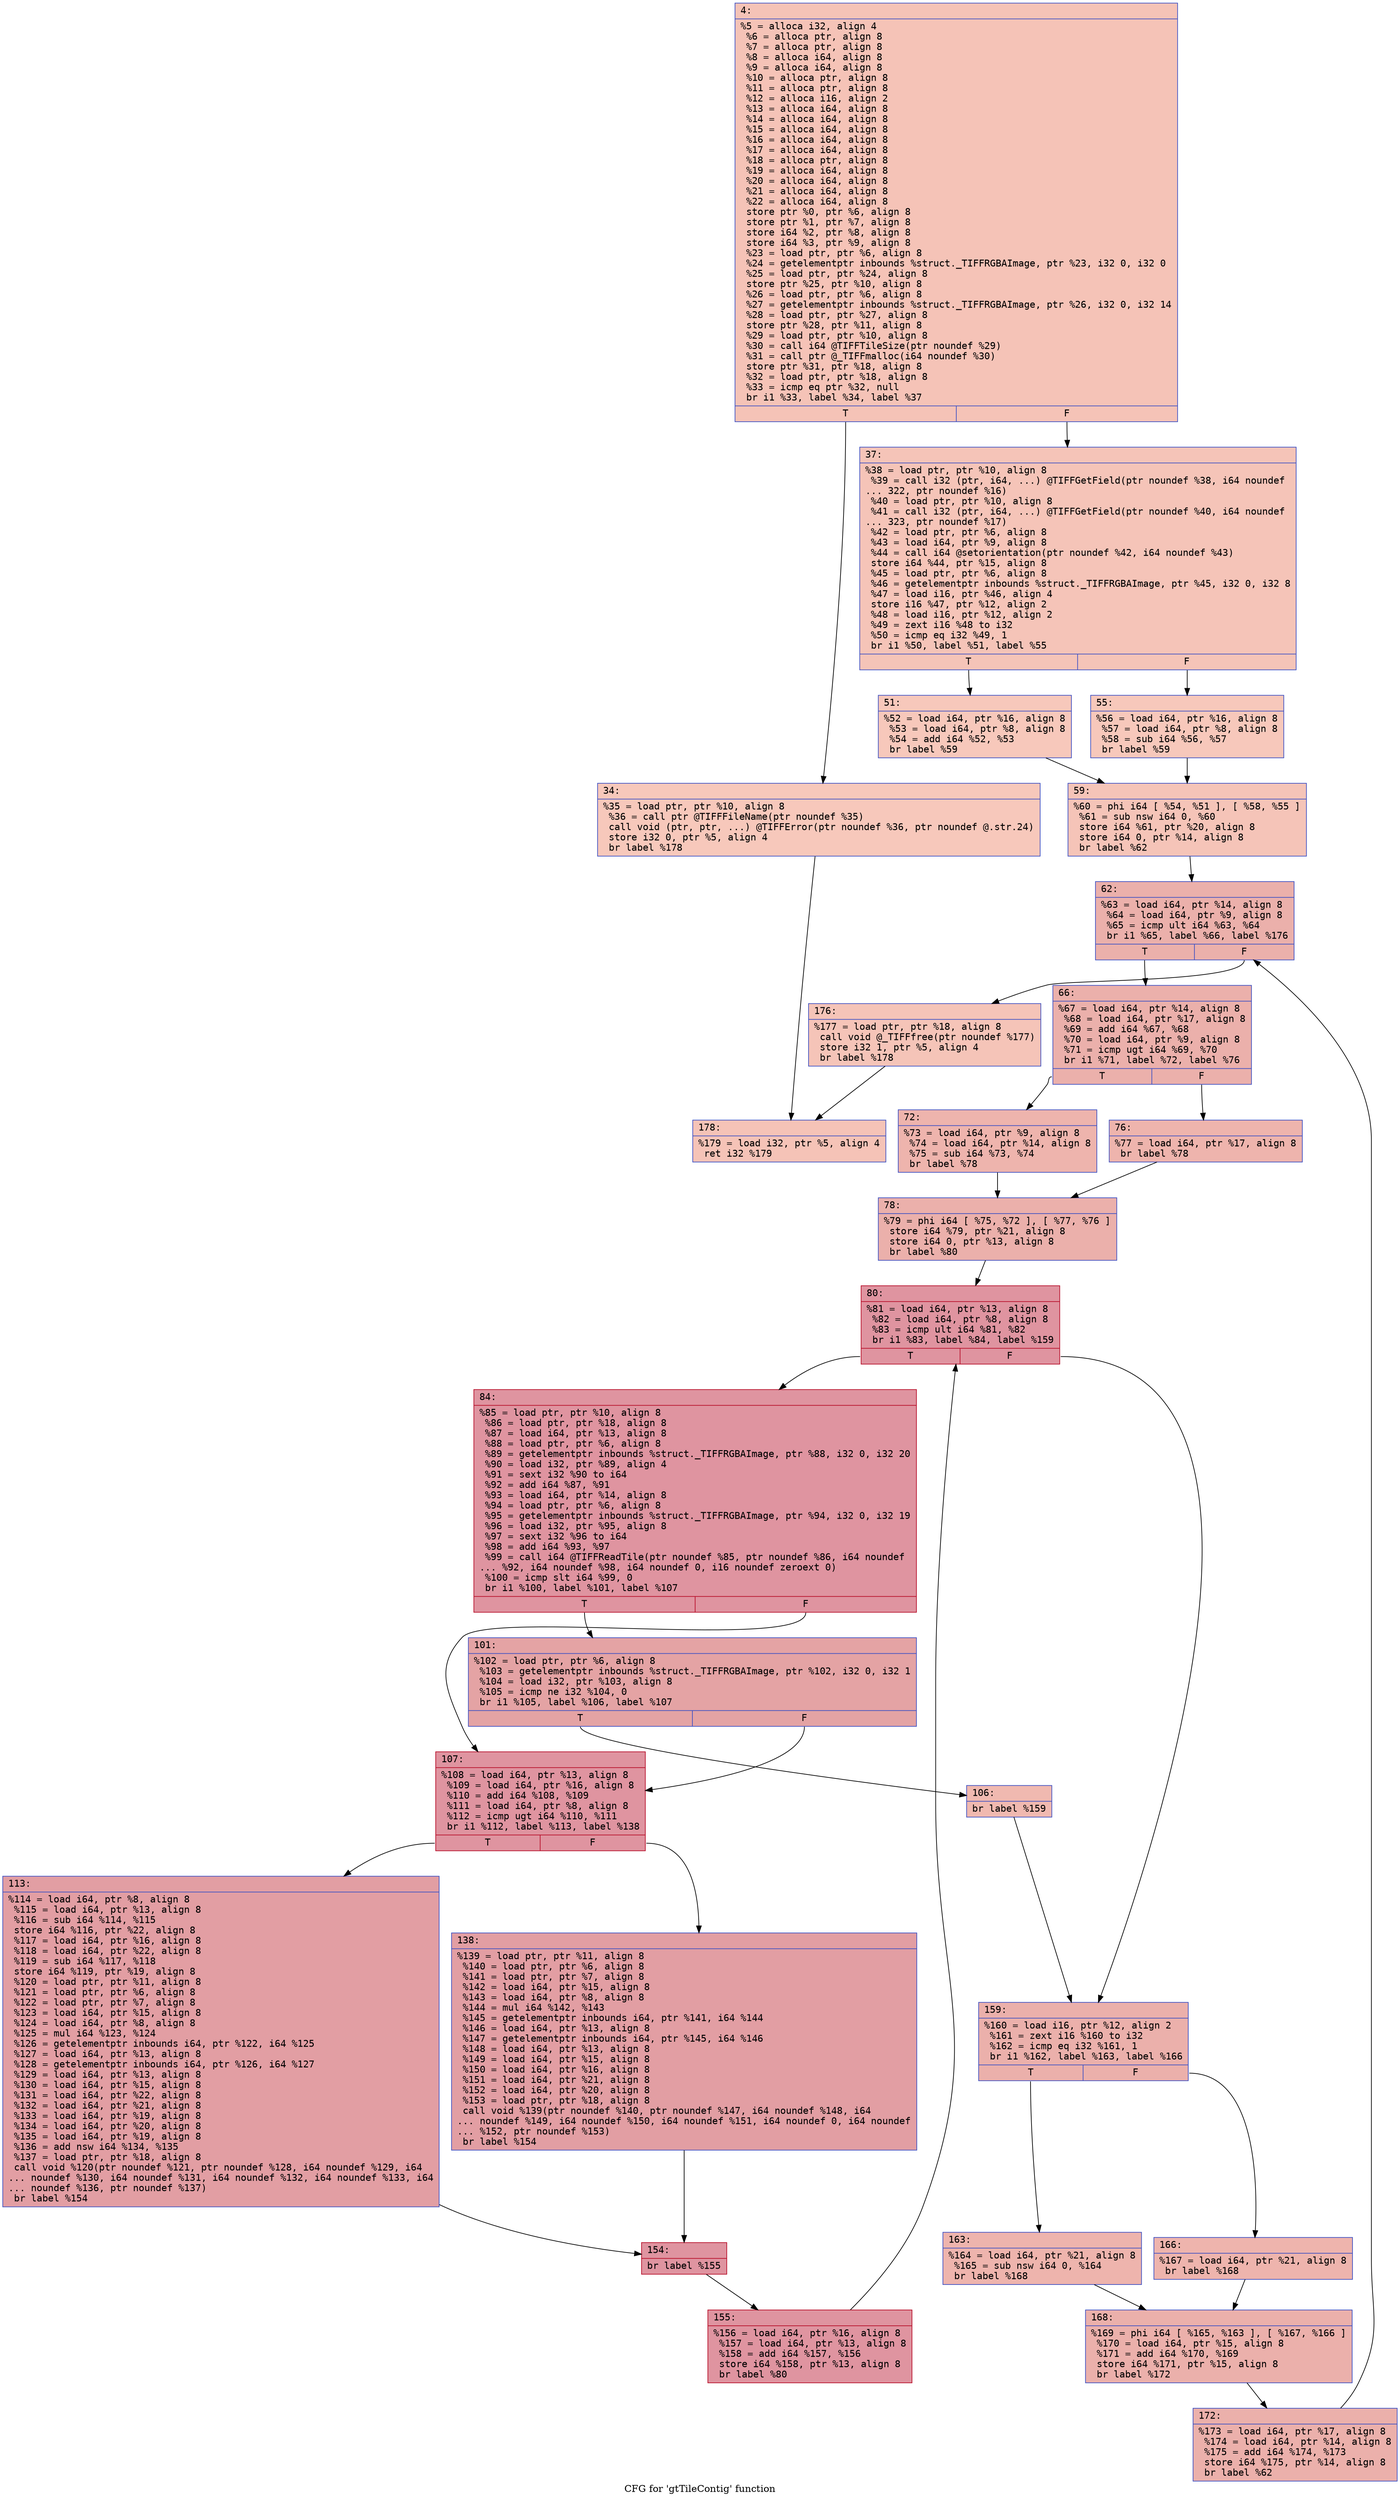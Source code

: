 digraph "CFG for 'gtTileContig' function" {
	label="CFG for 'gtTileContig' function";

	Node0x600002a306e0 [shape=record,color="#3d50c3ff", style=filled, fillcolor="#e8765c70" fontname="Courier",label="{4:\l|  %5 = alloca i32, align 4\l  %6 = alloca ptr, align 8\l  %7 = alloca ptr, align 8\l  %8 = alloca i64, align 8\l  %9 = alloca i64, align 8\l  %10 = alloca ptr, align 8\l  %11 = alloca ptr, align 8\l  %12 = alloca i16, align 2\l  %13 = alloca i64, align 8\l  %14 = alloca i64, align 8\l  %15 = alloca i64, align 8\l  %16 = alloca i64, align 8\l  %17 = alloca i64, align 8\l  %18 = alloca ptr, align 8\l  %19 = alloca i64, align 8\l  %20 = alloca i64, align 8\l  %21 = alloca i64, align 8\l  %22 = alloca i64, align 8\l  store ptr %0, ptr %6, align 8\l  store ptr %1, ptr %7, align 8\l  store i64 %2, ptr %8, align 8\l  store i64 %3, ptr %9, align 8\l  %23 = load ptr, ptr %6, align 8\l  %24 = getelementptr inbounds %struct._TIFFRGBAImage, ptr %23, i32 0, i32 0\l  %25 = load ptr, ptr %24, align 8\l  store ptr %25, ptr %10, align 8\l  %26 = load ptr, ptr %6, align 8\l  %27 = getelementptr inbounds %struct._TIFFRGBAImage, ptr %26, i32 0, i32 14\l  %28 = load ptr, ptr %27, align 8\l  store ptr %28, ptr %11, align 8\l  %29 = load ptr, ptr %10, align 8\l  %30 = call i64 @TIFFTileSize(ptr noundef %29)\l  %31 = call ptr @_TIFFmalloc(i64 noundef %30)\l  store ptr %31, ptr %18, align 8\l  %32 = load ptr, ptr %18, align 8\l  %33 = icmp eq ptr %32, null\l  br i1 %33, label %34, label %37\l|{<s0>T|<s1>F}}"];
	Node0x600002a306e0:s0 -> Node0x600002a30730[tooltip="4 -> 34\nProbability 37.50%" ];
	Node0x600002a306e0:s1 -> Node0x600002a30780[tooltip="4 -> 37\nProbability 62.50%" ];
	Node0x600002a30730 [shape=record,color="#3d50c3ff", style=filled, fillcolor="#ed836670" fontname="Courier",label="{34:\l|  %35 = load ptr, ptr %10, align 8\l  %36 = call ptr @TIFFFileName(ptr noundef %35)\l  call void (ptr, ptr, ...) @TIFFError(ptr noundef %36, ptr noundef @.str.24)\l  store i32 0, ptr %5, align 4\l  br label %178\l}"];
	Node0x600002a30730 -> Node0x600002a30f00[tooltip="34 -> 178\nProbability 100.00%" ];
	Node0x600002a30780 [shape=record,color="#3d50c3ff", style=filled, fillcolor="#e97a5f70" fontname="Courier",label="{37:\l|  %38 = load ptr, ptr %10, align 8\l  %39 = call i32 (ptr, i64, ...) @TIFFGetField(ptr noundef %38, i64 noundef\l... 322, ptr noundef %16)\l  %40 = load ptr, ptr %10, align 8\l  %41 = call i32 (ptr, i64, ...) @TIFFGetField(ptr noundef %40, i64 noundef\l... 323, ptr noundef %17)\l  %42 = load ptr, ptr %6, align 8\l  %43 = load i64, ptr %9, align 8\l  %44 = call i64 @setorientation(ptr noundef %42, i64 noundef %43)\l  store i64 %44, ptr %15, align 8\l  %45 = load ptr, ptr %6, align 8\l  %46 = getelementptr inbounds %struct._TIFFRGBAImage, ptr %45, i32 0, i32 8\l  %47 = load i16, ptr %46, align 4\l  store i16 %47, ptr %12, align 2\l  %48 = load i16, ptr %12, align 2\l  %49 = zext i16 %48 to i32\l  %50 = icmp eq i32 %49, 1\l  br i1 %50, label %51, label %55\l|{<s0>T|<s1>F}}"];
	Node0x600002a30780:s0 -> Node0x600002a307d0[tooltip="37 -> 51\nProbability 50.00%" ];
	Node0x600002a30780:s1 -> Node0x600002a30820[tooltip="37 -> 55\nProbability 50.00%" ];
	Node0x600002a307d0 [shape=record,color="#3d50c3ff", style=filled, fillcolor="#ed836670" fontname="Courier",label="{51:\l|  %52 = load i64, ptr %16, align 8\l  %53 = load i64, ptr %8, align 8\l  %54 = add i64 %52, %53\l  br label %59\l}"];
	Node0x600002a307d0 -> Node0x600002a30870[tooltip="51 -> 59\nProbability 100.00%" ];
	Node0x600002a30820 [shape=record,color="#3d50c3ff", style=filled, fillcolor="#ed836670" fontname="Courier",label="{55:\l|  %56 = load i64, ptr %16, align 8\l  %57 = load i64, ptr %8, align 8\l  %58 = sub i64 %56, %57\l  br label %59\l}"];
	Node0x600002a30820 -> Node0x600002a30870[tooltip="55 -> 59\nProbability 100.00%" ];
	Node0x600002a30870 [shape=record,color="#3d50c3ff", style=filled, fillcolor="#e97a5f70" fontname="Courier",label="{59:\l|  %60 = phi i64 [ %54, %51 ], [ %58, %55 ]\l  %61 = sub nsw i64 0, %60\l  store i64 %61, ptr %20, align 8\l  store i64 0, ptr %14, align 8\l  br label %62\l}"];
	Node0x600002a30870 -> Node0x600002a308c0[tooltip="59 -> 62\nProbability 100.00%" ];
	Node0x600002a308c0 [shape=record,color="#3d50c3ff", style=filled, fillcolor="#d24b4070" fontname="Courier",label="{62:\l|  %63 = load i64, ptr %14, align 8\l  %64 = load i64, ptr %9, align 8\l  %65 = icmp ult i64 %63, %64\l  br i1 %65, label %66, label %176\l|{<s0>T|<s1>F}}"];
	Node0x600002a308c0:s0 -> Node0x600002a30910[tooltip="62 -> 66\nProbability 96.88%" ];
	Node0x600002a308c0:s1 -> Node0x600002a30eb0[tooltip="62 -> 176\nProbability 3.12%" ];
	Node0x600002a30910 [shape=record,color="#3d50c3ff", style=filled, fillcolor="#d24b4070" fontname="Courier",label="{66:\l|  %67 = load i64, ptr %14, align 8\l  %68 = load i64, ptr %17, align 8\l  %69 = add i64 %67, %68\l  %70 = load i64, ptr %9, align 8\l  %71 = icmp ugt i64 %69, %70\l  br i1 %71, label %72, label %76\l|{<s0>T|<s1>F}}"];
	Node0x600002a30910:s0 -> Node0x600002a30960[tooltip="66 -> 72\nProbability 50.00%" ];
	Node0x600002a30910:s1 -> Node0x600002a309b0[tooltip="66 -> 76\nProbability 50.00%" ];
	Node0x600002a30960 [shape=record,color="#3d50c3ff", style=filled, fillcolor="#d8564670" fontname="Courier",label="{72:\l|  %73 = load i64, ptr %9, align 8\l  %74 = load i64, ptr %14, align 8\l  %75 = sub i64 %73, %74\l  br label %78\l}"];
	Node0x600002a30960 -> Node0x600002a30a00[tooltip="72 -> 78\nProbability 100.00%" ];
	Node0x600002a309b0 [shape=record,color="#3d50c3ff", style=filled, fillcolor="#d8564670" fontname="Courier",label="{76:\l|  %77 = load i64, ptr %17, align 8\l  br label %78\l}"];
	Node0x600002a309b0 -> Node0x600002a30a00[tooltip="76 -> 78\nProbability 100.00%" ];
	Node0x600002a30a00 [shape=record,color="#3d50c3ff", style=filled, fillcolor="#d24b4070" fontname="Courier",label="{78:\l|  %79 = phi i64 [ %75, %72 ], [ %77, %76 ]\l  store i64 %79, ptr %21, align 8\l  store i64 0, ptr %13, align 8\l  br label %80\l}"];
	Node0x600002a30a00 -> Node0x600002a30a50[tooltip="78 -> 80\nProbability 100.00%" ];
	Node0x600002a30a50 [shape=record,color="#b70d28ff", style=filled, fillcolor="#b70d2870" fontname="Courier",label="{80:\l|  %81 = load i64, ptr %13, align 8\l  %82 = load i64, ptr %8, align 8\l  %83 = icmp ult i64 %81, %82\l  br i1 %83, label %84, label %159\l|{<s0>T|<s1>F}}"];
	Node0x600002a30a50:s0 -> Node0x600002a30aa0[tooltip="80 -> 84\nProbability 96.88%" ];
	Node0x600002a30a50:s1 -> Node0x600002a30d20[tooltip="80 -> 159\nProbability 3.12%" ];
	Node0x600002a30aa0 [shape=record,color="#b70d28ff", style=filled, fillcolor="#b70d2870" fontname="Courier",label="{84:\l|  %85 = load ptr, ptr %10, align 8\l  %86 = load ptr, ptr %18, align 8\l  %87 = load i64, ptr %13, align 8\l  %88 = load ptr, ptr %6, align 8\l  %89 = getelementptr inbounds %struct._TIFFRGBAImage, ptr %88, i32 0, i32 20\l  %90 = load i32, ptr %89, align 4\l  %91 = sext i32 %90 to i64\l  %92 = add i64 %87, %91\l  %93 = load i64, ptr %14, align 8\l  %94 = load ptr, ptr %6, align 8\l  %95 = getelementptr inbounds %struct._TIFFRGBAImage, ptr %94, i32 0, i32 19\l  %96 = load i32, ptr %95, align 8\l  %97 = sext i32 %96 to i64\l  %98 = add i64 %93, %97\l  %99 = call i64 @TIFFReadTile(ptr noundef %85, ptr noundef %86, i64 noundef\l... %92, i64 noundef %98, i64 noundef 0, i16 noundef zeroext 0)\l  %100 = icmp slt i64 %99, 0\l  br i1 %100, label %101, label %107\l|{<s0>T|<s1>F}}"];
	Node0x600002a30aa0:s0 -> Node0x600002a30af0[tooltip="84 -> 101\nProbability 37.50%" ];
	Node0x600002a30aa0:s1 -> Node0x600002a30b90[tooltip="84 -> 107\nProbability 62.50%" ];
	Node0x600002a30af0 [shape=record,color="#3d50c3ff", style=filled, fillcolor="#c32e3170" fontname="Courier",label="{101:\l|  %102 = load ptr, ptr %6, align 8\l  %103 = getelementptr inbounds %struct._TIFFRGBAImage, ptr %102, i32 0, i32 1\l  %104 = load i32, ptr %103, align 8\l  %105 = icmp ne i32 %104, 0\l  br i1 %105, label %106, label %107\l|{<s0>T|<s1>F}}"];
	Node0x600002a30af0:s0 -> Node0x600002a30b40[tooltip="101 -> 106\nProbability 3.12%" ];
	Node0x600002a30af0:s1 -> Node0x600002a30b90[tooltip="101 -> 107\nProbability 96.88%" ];
	Node0x600002a30b40 [shape=record,color="#3d50c3ff", style=filled, fillcolor="#de614d70" fontname="Courier",label="{106:\l|  br label %159\l}"];
	Node0x600002a30b40 -> Node0x600002a30d20[tooltip="106 -> 159\nProbability 100.00%" ];
	Node0x600002a30b90 [shape=record,color="#b70d28ff", style=filled, fillcolor="#b70d2870" fontname="Courier",label="{107:\l|  %108 = load i64, ptr %13, align 8\l  %109 = load i64, ptr %16, align 8\l  %110 = add i64 %108, %109\l  %111 = load i64, ptr %8, align 8\l  %112 = icmp ugt i64 %110, %111\l  br i1 %112, label %113, label %138\l|{<s0>T|<s1>F}}"];
	Node0x600002a30b90:s0 -> Node0x600002a30be0[tooltip="107 -> 113\nProbability 50.00%" ];
	Node0x600002a30b90:s1 -> Node0x600002a30c30[tooltip="107 -> 138\nProbability 50.00%" ];
	Node0x600002a30be0 [shape=record,color="#3d50c3ff", style=filled, fillcolor="#be242e70" fontname="Courier",label="{113:\l|  %114 = load i64, ptr %8, align 8\l  %115 = load i64, ptr %13, align 8\l  %116 = sub i64 %114, %115\l  store i64 %116, ptr %22, align 8\l  %117 = load i64, ptr %16, align 8\l  %118 = load i64, ptr %22, align 8\l  %119 = sub i64 %117, %118\l  store i64 %119, ptr %19, align 8\l  %120 = load ptr, ptr %11, align 8\l  %121 = load ptr, ptr %6, align 8\l  %122 = load ptr, ptr %7, align 8\l  %123 = load i64, ptr %15, align 8\l  %124 = load i64, ptr %8, align 8\l  %125 = mul i64 %123, %124\l  %126 = getelementptr inbounds i64, ptr %122, i64 %125\l  %127 = load i64, ptr %13, align 8\l  %128 = getelementptr inbounds i64, ptr %126, i64 %127\l  %129 = load i64, ptr %13, align 8\l  %130 = load i64, ptr %15, align 8\l  %131 = load i64, ptr %22, align 8\l  %132 = load i64, ptr %21, align 8\l  %133 = load i64, ptr %19, align 8\l  %134 = load i64, ptr %20, align 8\l  %135 = load i64, ptr %19, align 8\l  %136 = add nsw i64 %134, %135\l  %137 = load ptr, ptr %18, align 8\l  call void %120(ptr noundef %121, ptr noundef %128, i64 noundef %129, i64\l... noundef %130, i64 noundef %131, i64 noundef %132, i64 noundef %133, i64\l... noundef %136, ptr noundef %137)\l  br label %154\l}"];
	Node0x600002a30be0 -> Node0x600002a30c80[tooltip="113 -> 154\nProbability 100.00%" ];
	Node0x600002a30c30 [shape=record,color="#3d50c3ff", style=filled, fillcolor="#be242e70" fontname="Courier",label="{138:\l|  %139 = load ptr, ptr %11, align 8\l  %140 = load ptr, ptr %6, align 8\l  %141 = load ptr, ptr %7, align 8\l  %142 = load i64, ptr %15, align 8\l  %143 = load i64, ptr %8, align 8\l  %144 = mul i64 %142, %143\l  %145 = getelementptr inbounds i64, ptr %141, i64 %144\l  %146 = load i64, ptr %13, align 8\l  %147 = getelementptr inbounds i64, ptr %145, i64 %146\l  %148 = load i64, ptr %13, align 8\l  %149 = load i64, ptr %15, align 8\l  %150 = load i64, ptr %16, align 8\l  %151 = load i64, ptr %21, align 8\l  %152 = load i64, ptr %20, align 8\l  %153 = load ptr, ptr %18, align 8\l  call void %139(ptr noundef %140, ptr noundef %147, i64 noundef %148, i64\l... noundef %149, i64 noundef %150, i64 noundef %151, i64 noundef 0, i64 noundef\l... %152, ptr noundef %153)\l  br label %154\l}"];
	Node0x600002a30c30 -> Node0x600002a30c80[tooltip="138 -> 154\nProbability 100.00%" ];
	Node0x600002a30c80 [shape=record,color="#b70d28ff", style=filled, fillcolor="#b70d2870" fontname="Courier",label="{154:\l|  br label %155\l}"];
	Node0x600002a30c80 -> Node0x600002a30cd0[tooltip="154 -> 155\nProbability 100.00%" ];
	Node0x600002a30cd0 [shape=record,color="#b70d28ff", style=filled, fillcolor="#b70d2870" fontname="Courier",label="{155:\l|  %156 = load i64, ptr %16, align 8\l  %157 = load i64, ptr %13, align 8\l  %158 = add i64 %157, %156\l  store i64 %158, ptr %13, align 8\l  br label %80\l}"];
	Node0x600002a30cd0 -> Node0x600002a30a50[tooltip="155 -> 80\nProbability 100.00%" ];
	Node0x600002a30d20 [shape=record,color="#3d50c3ff", style=filled, fillcolor="#d24b4070" fontname="Courier",label="{159:\l|  %160 = load i16, ptr %12, align 2\l  %161 = zext i16 %160 to i32\l  %162 = icmp eq i32 %161, 1\l  br i1 %162, label %163, label %166\l|{<s0>T|<s1>F}}"];
	Node0x600002a30d20:s0 -> Node0x600002a30d70[tooltip="159 -> 163\nProbability 50.00%" ];
	Node0x600002a30d20:s1 -> Node0x600002a30dc0[tooltip="159 -> 166\nProbability 50.00%" ];
	Node0x600002a30d70 [shape=record,color="#3d50c3ff", style=filled, fillcolor="#d8564670" fontname="Courier",label="{163:\l|  %164 = load i64, ptr %21, align 8\l  %165 = sub nsw i64 0, %164\l  br label %168\l}"];
	Node0x600002a30d70 -> Node0x600002a30e10[tooltip="163 -> 168\nProbability 100.00%" ];
	Node0x600002a30dc0 [shape=record,color="#3d50c3ff", style=filled, fillcolor="#d8564670" fontname="Courier",label="{166:\l|  %167 = load i64, ptr %21, align 8\l  br label %168\l}"];
	Node0x600002a30dc0 -> Node0x600002a30e10[tooltip="166 -> 168\nProbability 100.00%" ];
	Node0x600002a30e10 [shape=record,color="#3d50c3ff", style=filled, fillcolor="#d24b4070" fontname="Courier",label="{168:\l|  %169 = phi i64 [ %165, %163 ], [ %167, %166 ]\l  %170 = load i64, ptr %15, align 8\l  %171 = add i64 %170, %169\l  store i64 %171, ptr %15, align 8\l  br label %172\l}"];
	Node0x600002a30e10 -> Node0x600002a30e60[tooltip="168 -> 172\nProbability 100.00%" ];
	Node0x600002a30e60 [shape=record,color="#3d50c3ff", style=filled, fillcolor="#d24b4070" fontname="Courier",label="{172:\l|  %173 = load i64, ptr %17, align 8\l  %174 = load i64, ptr %14, align 8\l  %175 = add i64 %174, %173\l  store i64 %175, ptr %14, align 8\l  br label %62\l}"];
	Node0x600002a30e60 -> Node0x600002a308c0[tooltip="172 -> 62\nProbability 100.00%" ];
	Node0x600002a30eb0 [shape=record,color="#3d50c3ff", style=filled, fillcolor="#e97a5f70" fontname="Courier",label="{176:\l|  %177 = load ptr, ptr %18, align 8\l  call void @_TIFFfree(ptr noundef %177)\l  store i32 1, ptr %5, align 4\l  br label %178\l}"];
	Node0x600002a30eb0 -> Node0x600002a30f00[tooltip="176 -> 178\nProbability 100.00%" ];
	Node0x600002a30f00 [shape=record,color="#3d50c3ff", style=filled, fillcolor="#e8765c70" fontname="Courier",label="{178:\l|  %179 = load i32, ptr %5, align 4\l  ret i32 %179\l}"];
}
